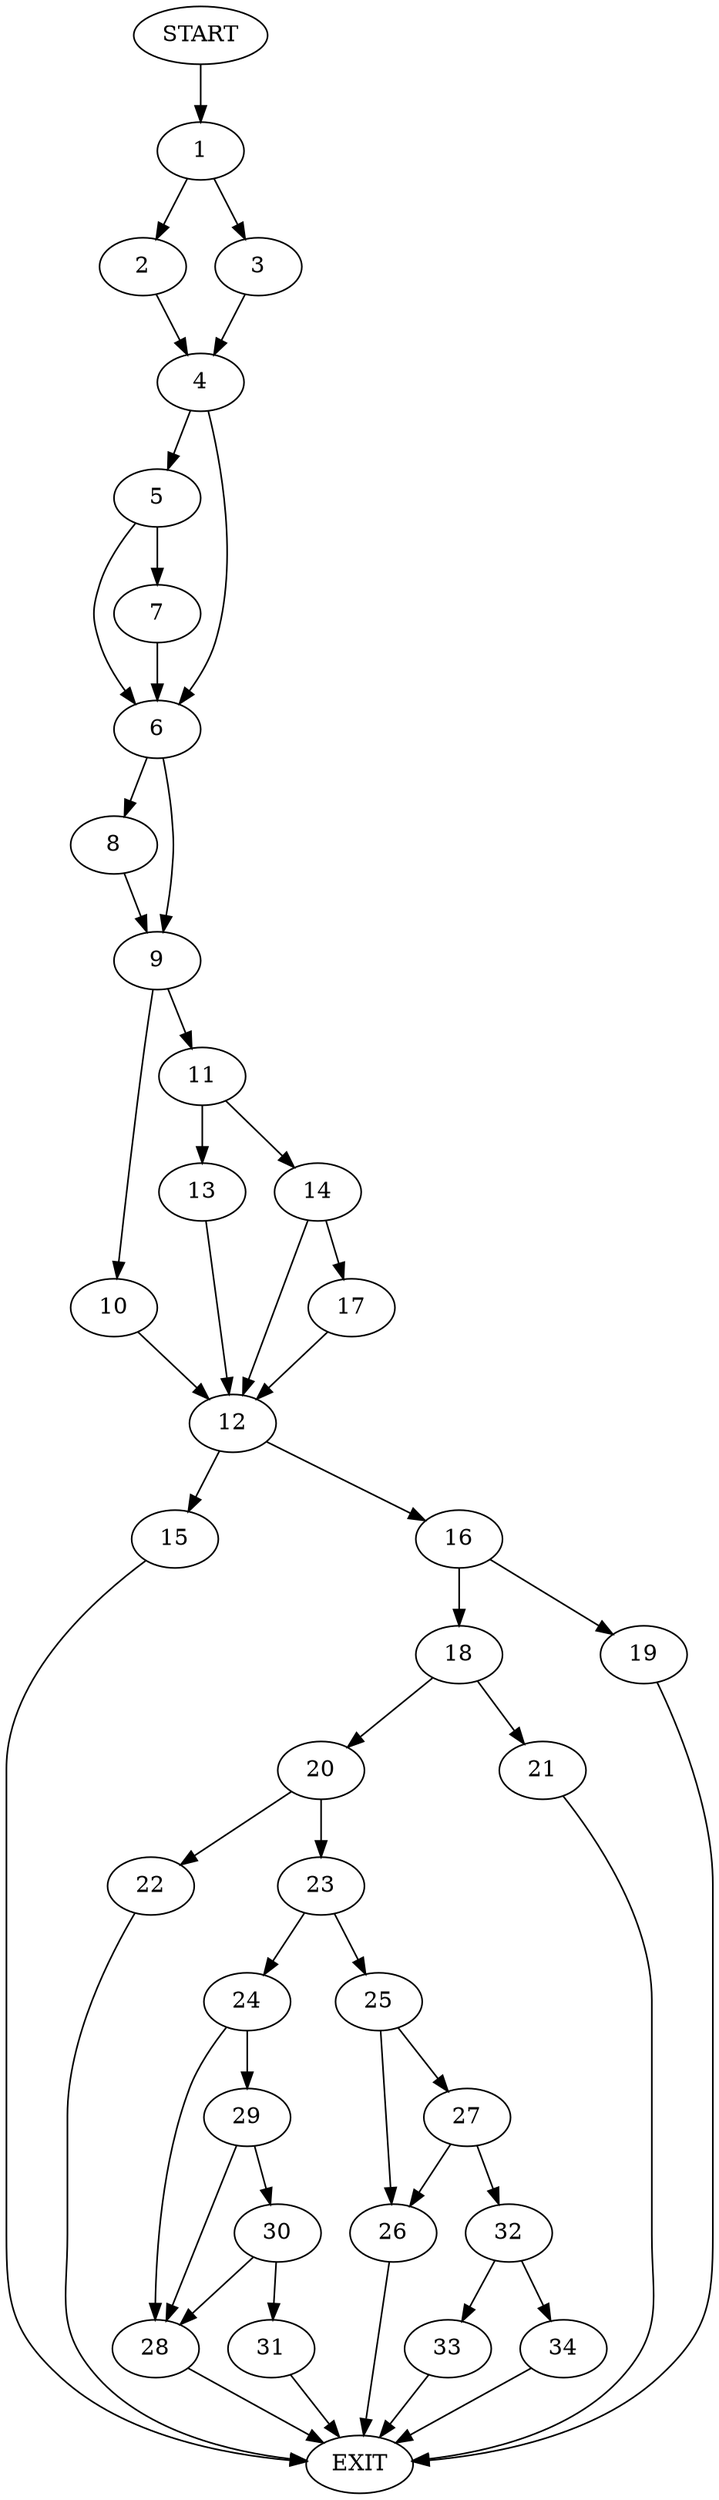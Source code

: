digraph {
0 [label="START"]
35 [label="EXIT"]
0 -> 1
1 -> 2
1 -> 3
2 -> 4
3 -> 4
4 -> 5
4 -> 6
5 -> 7
5 -> 6
6 -> 8
6 -> 9
7 -> 6
8 -> 9
9 -> 10
9 -> 11
10 -> 12
11 -> 13
11 -> 14
12 -> 15
12 -> 16
13 -> 12
14 -> 17
14 -> 12
17 -> 12
15 -> 35
16 -> 18
16 -> 19
18 -> 20
18 -> 21
19 -> 35
20 -> 22
20 -> 23
21 -> 35
22 -> 35
23 -> 24
23 -> 25
25 -> 26
25 -> 27
24 -> 28
24 -> 29
29 -> 28
29 -> 30
28 -> 35
30 -> 28
30 -> 31
31 -> 35
26 -> 35
27 -> 26
27 -> 32
32 -> 33
32 -> 34
34 -> 35
33 -> 35
}
